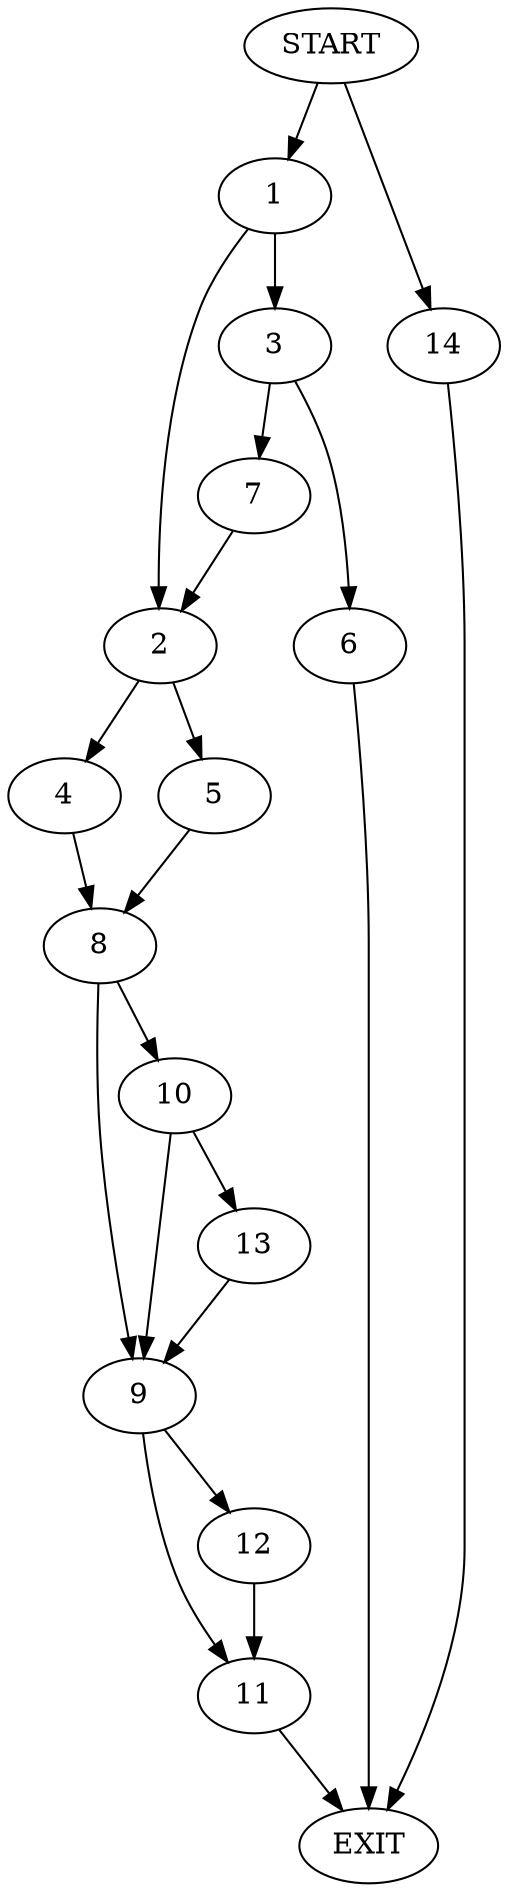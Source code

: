digraph {
0 [label="START"]
15 [label="EXIT"]
0 -> 1
1 -> 2
1 -> 3
2 -> 4
2 -> 5
3 -> 6
3 -> 7
7 -> 2
6 -> 15
5 -> 8
4 -> 8
8 -> 9
8 -> 10
9 -> 11
9 -> 12
10 -> 13
10 -> 9
13 -> 9
11 -> 15
12 -> 11
0 -> 14
14 -> 15
}
